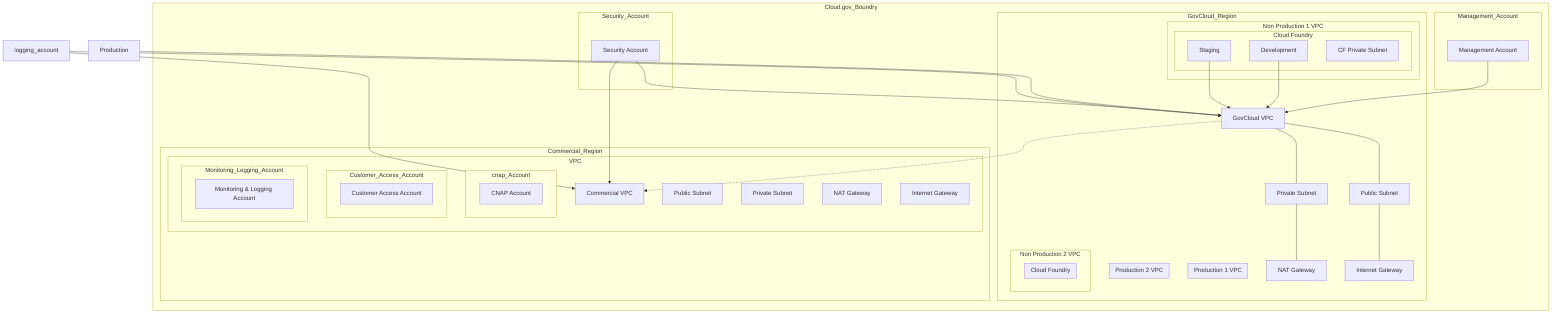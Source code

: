 graph TD
    
subgraph Cloud.gov_Boundry
     subgraph Management_Account
        mgmt_account[Management Account]
     end

     subgraph Security_Account
        security_account[Security Account]
     end

     subgraph GovCloud_Region
        govcloud_vpc[GovCloud VPC]
        govcloud_public_subnet[Public Subnet]
        govcloud_private_subnet[Private Subnet]
        govcloud_nat_gateway[NAT Gateway]
        govcloud_internet_gateway[Internet Gateway]
      subgraph Production 1 VPC
      end
      subgraph Non Production 1 VPC
        subgraph Cloud Foundry
         Development[Development]
         Staging[Staging]
         cloud_foundry_private_subnet[CF Private Subnet]
        end
       end
       subgraph Production 2 VPC
       end
       subgraph Non Production 2 VPC
        subgraph Cloud Foundry
         Development[Development]
         Staging[Staging]
         cloud_foundry_private_subnet[CF Private Subnet]
         end
        end
       end

    subgraph Commercial_Region
      subgraph VPC
        commercial_vpc[Commercial VPC]
        commercial_public_subnet[Public Subnet]
        commercial_private_subnet[Private Subnet]
        commercial_nat_gateway[NAT Gateway]
        commercial_internet_gateway[Internet Gateway]
       subgraph cnap_Account
        cnap[CNAP Account]
       end
       subgraph Customer_Access_Account
        customer_access_account[Customer Access Account]
       end
       subgraph Monitoring_Logging_Account
        monitoring_logging_account[Monitoring & Logging Account]
       end
     end
  end
 end

    govcloud_vpc --- govcloud_public_subnet
    govcloud_vpc --- govcloud_private_subnet
    govcloud_public_subnet --- govcloud_internet_gateway
    govcloud_private_subnet --- govcloud_nat_gateway
    mgmt_account --> govcloud_vpc
    Development --> govcloud_vpc
    Staging --> govcloud_vpc
    Production --> govcloud_vpc
    security_account --> govcloud_vpc
    security_account --> commercial_vpc
    logging_account --> govcloud_vpc
    logging_account --> commercial_vpc

    govcloud_vpc -.-> commercial_vpc